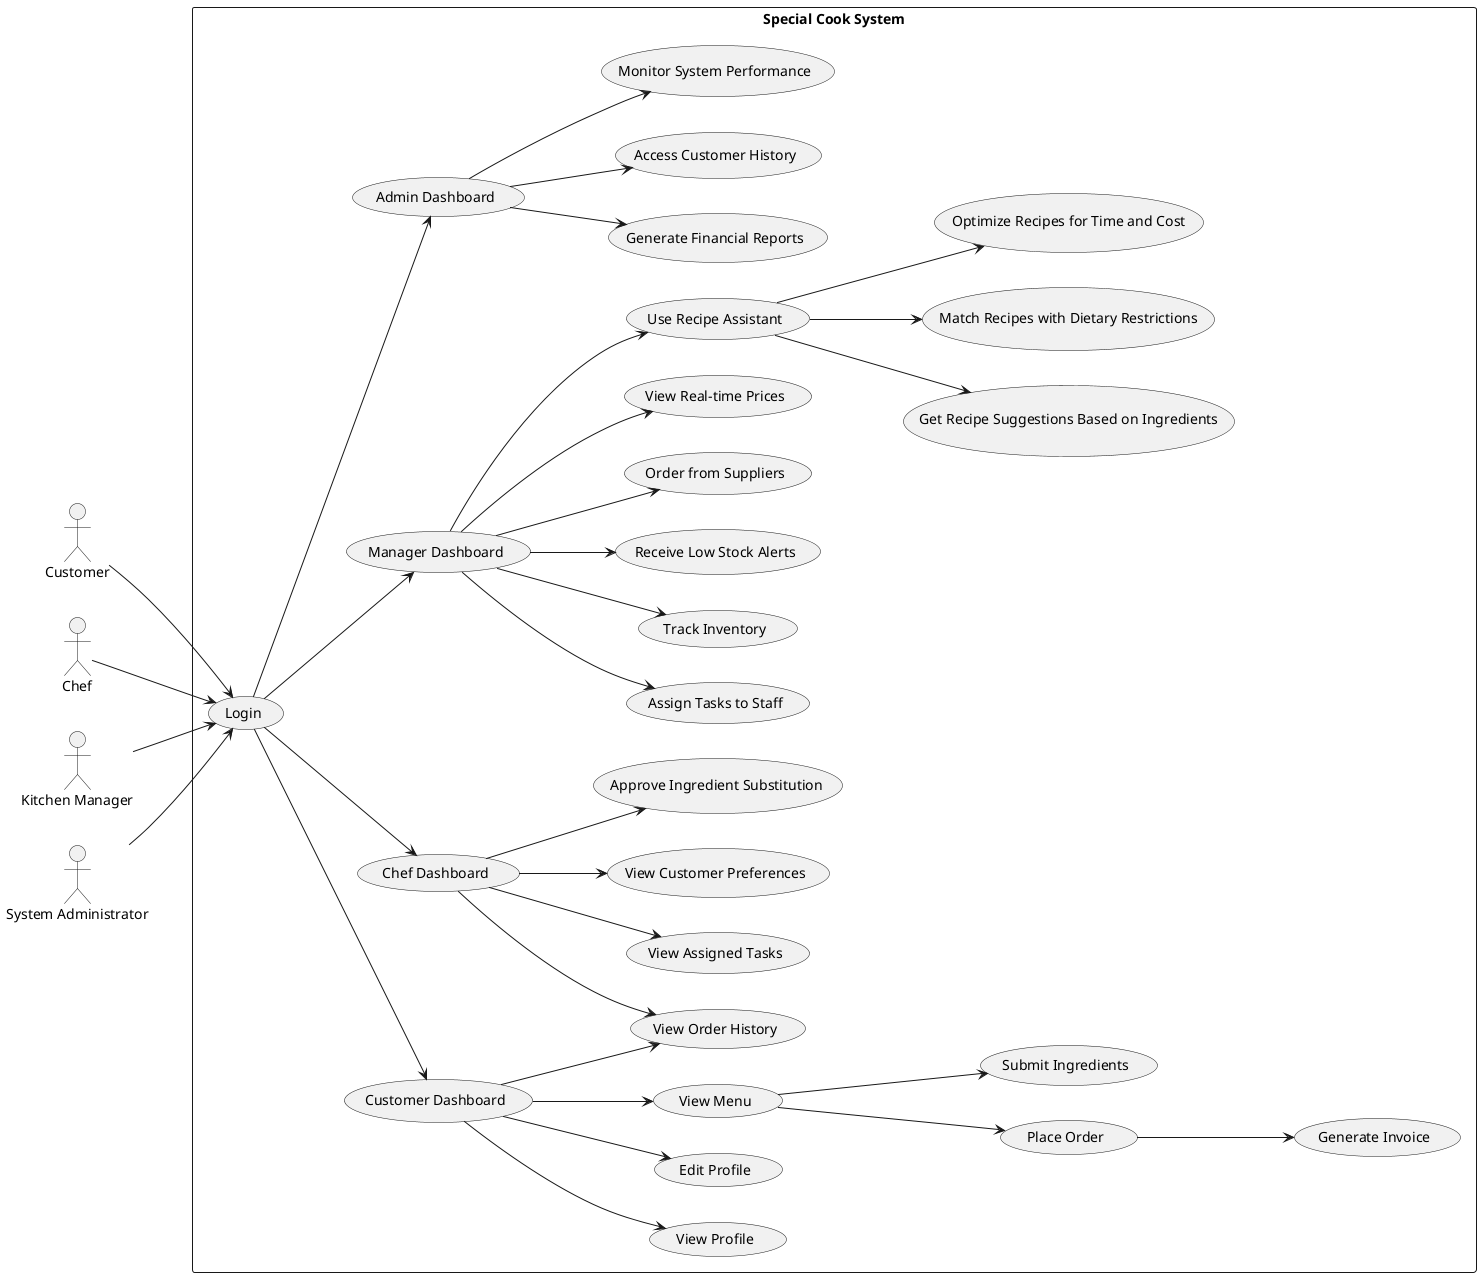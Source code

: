 @startuml
left to right direction

actor Customer
actor Chef
actor "Kitchen Manager" as KM
actor "System Administrator" as Admin

rectangle "Special Cook System" {

  ' Customer flow
  (Login) --> (Customer Dashboard)
  Customer --> (Login)

  (Customer Dashboard) --> (View Profile)
  (Customer Dashboard) --> (Edit Profile)
  (Customer Dashboard) --> (View Menu)
  (Customer Dashboard) --> (View Order History)
  (View Menu) --> (Place Order)
  (View Menu) --> (Submit Ingredients)
  (Place Order) --> (Generate Invoice)

  ' Chef flow
  Chef --> (Login)
  (Login) --> (Chef Dashboard)
  (Chef Dashboard) --> (View Assigned Tasks)
  (Chef Dashboard) --> (View Customer Preferences)
  (Chef Dashboard) --> (Approve Ingredient Substitution)
  (Chef Dashboard) --> (View Order History)

  ' Kitchen Manager flow
  KM --> (Login)
  (Login) --> (Manager Dashboard)
  (Manager Dashboard) --> (Assign Tasks to Staff)
  (Manager Dashboard) --> (Track Inventory)
  (Manager Dashboard) --> (Receive Low Stock Alerts)
  (Manager Dashboard) --> (Order from Suppliers)
  (Manager Dashboard) --> (View Real-time Prices)
  (Manager Dashboard) --> (Use Recipe Assistant)

  ' LLM-based assistant
  (Use Recipe Assistant) --> (Get Recipe Suggestions Based on Ingredients)
  (Use Recipe Assistant) --> (Match Recipes with Dietary Restrictions)
  (Use Recipe Assistant) --> (Optimize Recipes for Time and Cost)

  ' Admin flow
  Admin --> (Login)
  (Login) --> (Admin Dashboard)
  (Admin Dashboard) --> (Generate Financial Reports)
  (Admin Dashboard) --> (Access Customer History)
  (Admin Dashboard) --> (Monitor System Performance)
}

@enduml
